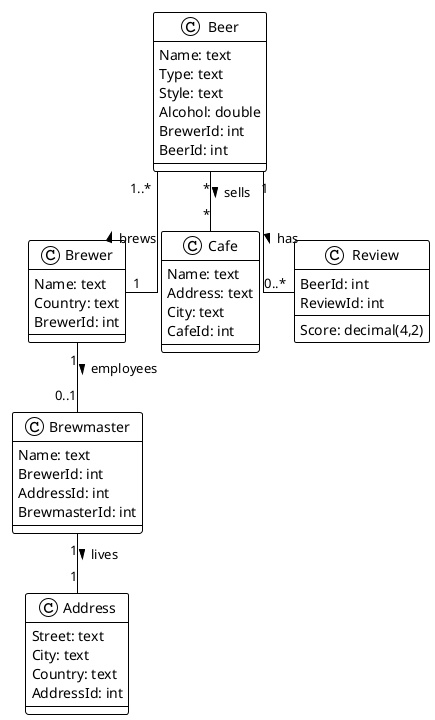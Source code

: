 @startuml

!theme plain
top to bottom direction
skinparam linetype ortho

class Address {
   Street: text
   City: text
   Country: text
   AddressId: int
}
class Beer {
   Name: text
   Type: text
   Style: text
   Alcohol: double
   BrewerId: int
   BeerId: int
}
class Brewer {
   Name: text
   Country: text
   BrewerId: int
}
class Brewmaster {
   Name: text
   BrewerId: int
   AddressId: int
   BrewmasterId: int
}
class Cafe {
   Name: text
   Address: text
   City: text
   CafeId: int
}
class Review {
   BeerId: int
   Score: decimal(4,2)
   ReviewId: int
}

'class Sells {
'   CafeId: int
'   BeerId: int
'}


Beer "1..*" -- "1" Brewer : brews <
Brewmaster "1" -- "1" Address : lives >
Brewer "1" -- "0..1" Brewmaster : employees >
Beer "1" -- "0..*" Review : has >
Beer "*" -- "*" Cafe : sells >

'Beer        -[#595959,plain]-^  Brewer     : "BrewerId"
'Brewmaster  -[#595959,plain]-^  Address    : "AddressId"
'Brewmaster  -[#595959,plain]-^  Brewer     : "BrewerId"
'Review      -[#595959,plain]-^  Beer       : "BeerId"
'Sells       -[#595959,plain]-^  Beer       : "BeerId"
'Sells       -[#595959,plain]-^  Cafe       : "CafeId"
@enduml
